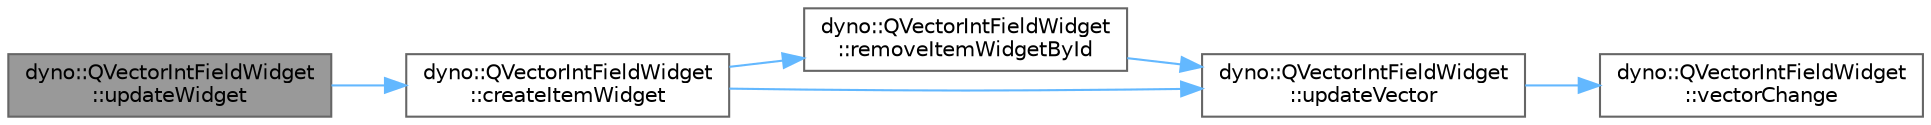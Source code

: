 digraph "dyno::QVectorIntFieldWidget::updateWidget"
{
 // LATEX_PDF_SIZE
  bgcolor="transparent";
  edge [fontname=Helvetica,fontsize=10,labelfontname=Helvetica,labelfontsize=10];
  node [fontname=Helvetica,fontsize=10,shape=box,height=0.2,width=0.4];
  rankdir="LR";
  Node1 [id="Node000001",label="dyno::QVectorIntFieldWidget\l::updateWidget",height=0.2,width=0.4,color="gray40", fillcolor="grey60", style="filled", fontcolor="black",tooltip=" "];
  Node1 -> Node2 [id="edge1_Node000001_Node000002",color="steelblue1",style="solid",tooltip=" "];
  Node2 [id="Node000002",label="dyno::QVectorIntFieldWidget\l::createItemWidget",height=0.2,width=0.4,color="grey40", fillcolor="white", style="filled",URL="$classdyno_1_1_q_vector_int_field_widget.html#a9486f8a7ab4dd46223d1b1836716958c",tooltip=" "];
  Node2 -> Node3 [id="edge2_Node000002_Node000003",color="steelblue1",style="solid",tooltip=" "];
  Node3 [id="Node000003",label="dyno::QVectorIntFieldWidget\l::removeItemWidgetById",height=0.2,width=0.4,color="grey40", fillcolor="white", style="filled",URL="$classdyno_1_1_q_vector_int_field_widget.html#ac02f262249a3e8ae0f74bbb61cfef1bc",tooltip=" "];
  Node3 -> Node4 [id="edge3_Node000003_Node000004",color="steelblue1",style="solid",tooltip=" "];
  Node4 [id="Node000004",label="dyno::QVectorIntFieldWidget\l::updateVector",height=0.2,width=0.4,color="grey40", fillcolor="white", style="filled",URL="$classdyno_1_1_q_vector_int_field_widget.html#ad720ade02f7ed26106562065a9f0439c",tooltip=" "];
  Node4 -> Node5 [id="edge4_Node000004_Node000005",color="steelblue1",style="solid",tooltip=" "];
  Node5 [id="Node000005",label="dyno::QVectorIntFieldWidget\l::vectorChange",height=0.2,width=0.4,color="grey40", fillcolor="white", style="filled",URL="$classdyno_1_1_q_vector_int_field_widget.html#a5695a20192a922ee13cbf3870510ce57",tooltip=" "];
  Node2 -> Node4 [id="edge5_Node000002_Node000004",color="steelblue1",style="solid",tooltip=" "];
}
